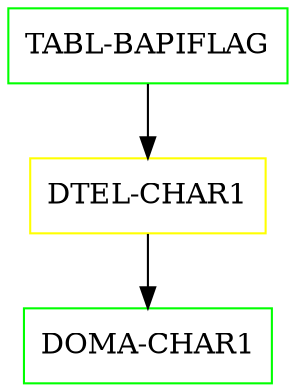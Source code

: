 digraph G {
  "TABL-BAPIFLAG" [shape=box,color=green];
  "DTEL-CHAR1" [shape=box,color=yellow,URL="./DTEL_CHAR1.html"];
  "DOMA-CHAR1" [shape=box,color=green,URL="./DOMA_CHAR1.html"];
  "TABL-BAPIFLAG" -> "DTEL-CHAR1";
  "DTEL-CHAR1" -> "DOMA-CHAR1";
}
